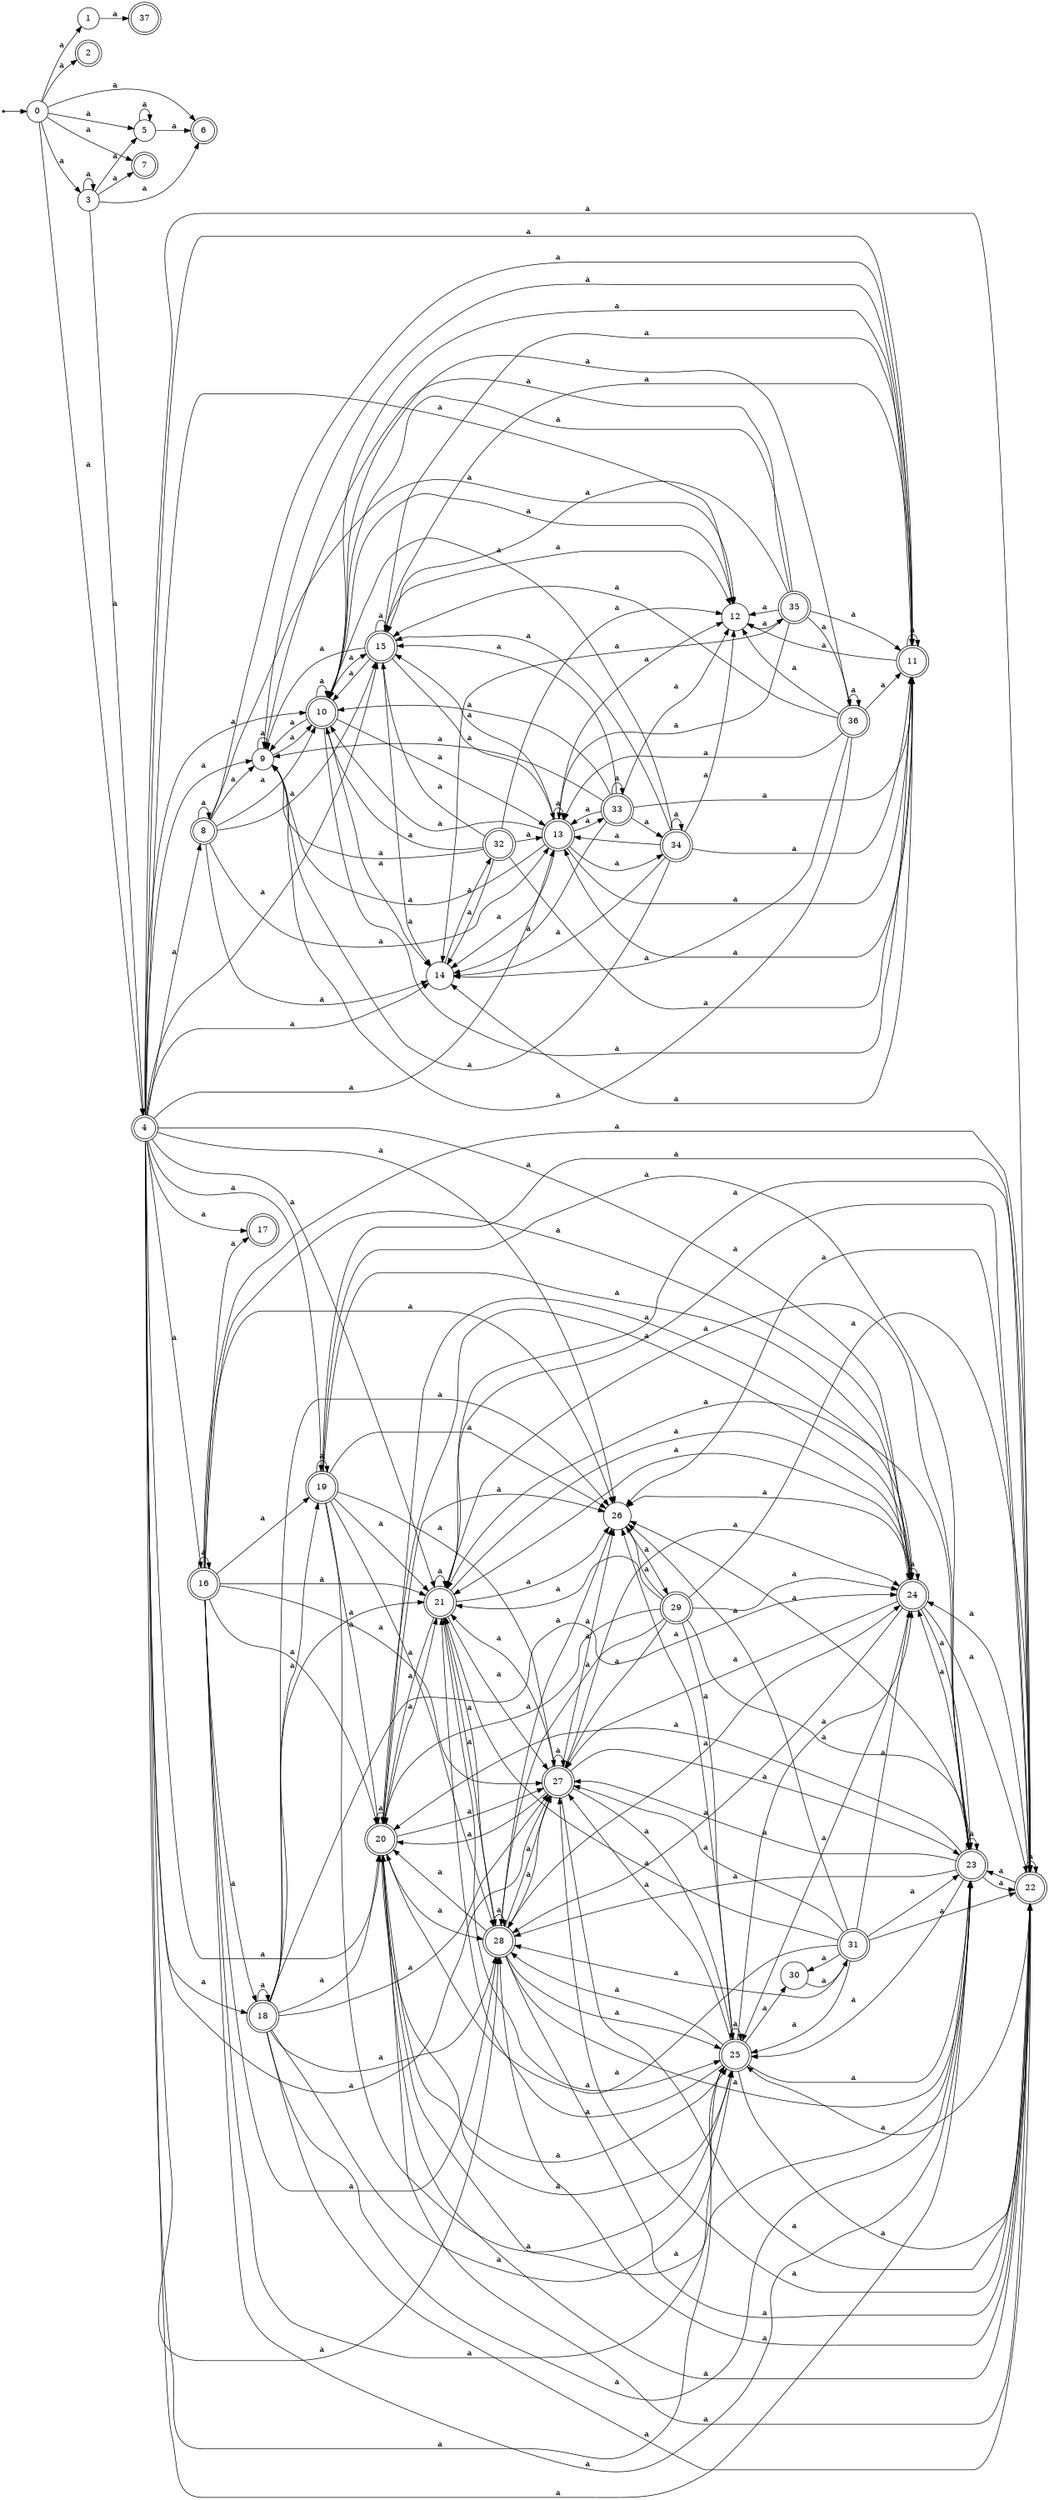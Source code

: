 digraph finite_state_machine {
rankdir=LR;
size="20,20";
node [shape = point]; "dummy0"
node [shape = circle]; "0";
"dummy0" -> "0";
node [shape = circle]; "1";
node [shape = doublecircle]; "2";node [shape = circle]; "3";
node [shape = doublecircle]; "4";node [shape = circle]; "5";
node [shape = doublecircle]; "6";node [shape = doublecircle]; "7";node [shape = doublecircle]; "8";node [shape = circle]; "9";
node [shape = doublecircle]; "10";node [shape = doublecircle]; "11";node [shape = circle]; "12";
node [shape = doublecircle]; "13";node [shape = circle]; "14";
node [shape = doublecircle]; "15";node [shape = doublecircle]; "16";node [shape = doublecircle]; "17";node [shape = doublecircle]; "18";node [shape = doublecircle]; "19";node [shape = doublecircle]; "20";node [shape = doublecircle]; "21";node [shape = doublecircle]; "22";node [shape = doublecircle]; "23";node [shape = doublecircle]; "24";node [shape = doublecircle]; "25";node [shape = circle]; "26";
node [shape = doublecircle]; "27";node [shape = doublecircle]; "28";node [shape = doublecircle]; "29";node [shape = circle]; "30";
node [shape = doublecircle]; "31";node [shape = doublecircle]; "32";node [shape = doublecircle]; "33";node [shape = doublecircle]; "34";node [shape = doublecircle]; "35";node [shape = doublecircle]; "36";node [shape = doublecircle]; "37";"0" -> "1" [label = "a"];
 "0" -> "2" [label = "a"];
 "0" -> "3" [label = "a"];
 "0" -> "4" [label = "a"];
 "0" -> "5" [label = "a"];
 "0" -> "6" [label = "a"];
 "0" -> "7" [label = "a"];
 "5" -> "5" [label = "a"];
 "5" -> "6" [label = "a"];
 "4" -> "8" [label = "a"];
 "4" -> "9" [label = "a"];
 "4" -> "10" [label = "a"];
 "4" -> "11" [label = "a"];
 "4" -> "12" [label = "a"];
 "4" -> "13" [label = "a"];
 "4" -> "14" [label = "a"];
 "4" -> "15" [label = "a"];
 "4" -> "16" [label = "a"];
 "4" -> "17" [label = "a"];
 "4" -> "18" [label = "a"];
 "4" -> "19" [label = "a"];
 "4" -> "20" [label = "a"];
 "4" -> "21" [label = "a"];
 "4" -> "22" [label = "a"];
 "4" -> "23" [label = "a"];
 "4" -> "24" [label = "a"];
 "4" -> "25" [label = "a"];
 "4" -> "26" [label = "a"];
 "4" -> "27" [label = "a"];
 "4" -> "28" [label = "a"];
 "28" -> "20" [label = "a"];
 "28" -> "21" [label = "a"];
 "28" -> "22" [label = "a"];
 "28" -> "23" [label = "a"];
 "28" -> "24" [label = "a"];
 "28" -> "25" [label = "a"];
 "28" -> "26" [label = "a"];
 "28" -> "27" [label = "a"];
 "28" -> "28" [label = "a"];
 "27" -> "20" [label = "a"];
 "27" -> "21" [label = "a"];
 "27" -> "22" [label = "a"];
 "27" -> "23" [label = "a"];
 "27" -> "24" [label = "a"];
 "27" -> "25" [label = "a"];
 "27" -> "26" [label = "a"];
 "27" -> "27" [label = "a"];
 "27" -> "28" [label = "a"];
 "26" -> "29" [label = "a"];
 "29" -> "20" [label = "a"];
 "29" -> "21" [label = "a"];
 "29" -> "22" [label = "a"];
 "29" -> "23" [label = "a"];
 "29" -> "24" [label = "a"];
 "29" -> "25" [label = "a"];
 "29" -> "26" [label = "a"];
 "29" -> "27" [label = "a"];
 "29" -> "28" [label = "a"];
 "25" -> "20" [label = "a"];
 "25" -> "21" [label = "a"];
 "25" -> "22" [label = "a"];
 "25" -> "23" [label = "a"];
 "25" -> "24" [label = "a"];
 "25" -> "25" [label = "a"];
 "25" -> "26" [label = "a"];
 "25" -> "27" [label = "a"];
 "25" -> "28" [label = "a"];
 "25" -> "30" [label = "a"];
 "30" -> "31" [label = "a"];
 "31" -> "20" [label = "a"];
 "31" -> "21" [label = "a"];
 "31" -> "22" [label = "a"];
 "31" -> "23" [label = "a"];
 "31" -> "24" [label = "a"];
 "31" -> "25" [label = "a"];
 "31" -> "26" [label = "a"];
 "31" -> "27" [label = "a"];
 "31" -> "28" [label = "a"];
 "31" -> "30" [label = "a"];
 "24" -> "20" [label = "a"];
 "24" -> "21" [label = "a"];
 "24" -> "22" [label = "a"];
 "24" -> "23" [label = "a"];
 "24" -> "24" [label = "a"];
 "24" -> "25" [label = "a"];
 "24" -> "26" [label = "a"];
 "24" -> "27" [label = "a"];
 "24" -> "28" [label = "a"];
 "23" -> "20" [label = "a"];
 "23" -> "21" [label = "a"];
 "23" -> "22" [label = "a"];
 "23" -> "23" [label = "a"];
 "23" -> "24" [label = "a"];
 "23" -> "25" [label = "a"];
 "23" -> "26" [label = "a"];
 "23" -> "27" [label = "a"];
 "23" -> "28" [label = "a"];
 "22" -> "20" [label = "a"];
 "22" -> "21" [label = "a"];
 "22" -> "22" [label = "a"];
 "22" -> "23" [label = "a"];
 "22" -> "24" [label = "a"];
 "22" -> "25" [label = "a"];
 "22" -> "26" [label = "a"];
 "22" -> "27" [label = "a"];
 "22" -> "28" [label = "a"];
 "21" -> "20" [label = "a"];
 "21" -> "21" [label = "a"];
 "21" -> "22" [label = "a"];
 "21" -> "23" [label = "a"];
 "21" -> "24" [label = "a"];
 "21" -> "25" [label = "a"];
 "21" -> "26" [label = "a"];
 "21" -> "27" [label = "a"];
 "21" -> "28" [label = "a"];
 "20" -> "20" [label = "a"];
 "20" -> "21" [label = "a"];
 "20" -> "22" [label = "a"];
 "20" -> "23" [label = "a"];
 "20" -> "24" [label = "a"];
 "20" -> "25" [label = "a"];
 "20" -> "26" [label = "a"];
 "20" -> "27" [label = "a"];
 "20" -> "28" [label = "a"];
 "19" -> "19" [label = "a"];
 "19" -> "20" [label = "a"];
 "19" -> "21" [label = "a"];
 "19" -> "22" [label = "a"];
 "19" -> "23" [label = "a"];
 "19" -> "24" [label = "a"];
 "19" -> "25" [label = "a"];
 "19" -> "26" [label = "a"];
 "19" -> "27" [label = "a"];
 "19" -> "28" [label = "a"];
 "18" -> "18" [label = "a"];
 "18" -> "19" [label = "a"];
 "18" -> "20" [label = "a"];
 "18" -> "21" [label = "a"];
 "18" -> "22" [label = "a"];
 "18" -> "23" [label = "a"];
 "18" -> "24" [label = "a"];
 "18" -> "25" [label = "a"];
 "18" -> "26" [label = "a"];
 "18" -> "27" [label = "a"];
 "18" -> "28" [label = "a"];
 "16" -> "16" [label = "a"];
 "16" -> "17" [label = "a"];
 "16" -> "18" [label = "a"];
 "16" -> "19" [label = "a"];
 "16" -> "20" [label = "a"];
 "16" -> "21" [label = "a"];
 "16" -> "22" [label = "a"];
 "16" -> "23" [label = "a"];
 "16" -> "24" [label = "a"];
 "16" -> "25" [label = "a"];
 "16" -> "26" [label = "a"];
 "16" -> "27" [label = "a"];
 "16" -> "28" [label = "a"];
 "15" -> "9" [label = "a"];
 "15" -> "10" [label = "a"];
 "15" -> "11" [label = "a"];
 "15" -> "12" [label = "a"];
 "15" -> "13" [label = "a"];
 "15" -> "14" [label = "a"];
 "15" -> "15" [label = "a"];
 "14" -> "32" [label = "a"];
 "32" -> "9" [label = "a"];
 "32" -> "10" [label = "a"];
 "32" -> "11" [label = "a"];
 "32" -> "12" [label = "a"];
 "32" -> "13" [label = "a"];
 "32" -> "14" [label = "a"];
 "32" -> "15" [label = "a"];
 "13" -> "33" [label = "a"];
 "13" -> "34" [label = "a"];
 "13" -> "9" [label = "a"];
 "13" -> "10" [label = "a"];
 "13" -> "11" [label = "a"];
 "13" -> "12" [label = "a"];
 "13" -> "13" [label = "a"];
 "13" -> "14" [label = "a"];
 "13" -> "15" [label = "a"];
 "34" -> "34" [label = "a"];
 "34" -> "9" [label = "a"];
 "34" -> "10" [label = "a"];
 "34" -> "11" [label = "a"];
 "34" -> "12" [label = "a"];
 "34" -> "13" [label = "a"];
 "34" -> "14" [label = "a"];
 "34" -> "15" [label = "a"];
 "33" -> "33" [label = "a"];
 "33" -> "34" [label = "a"];
 "33" -> "9" [label = "a"];
 "33" -> "10" [label = "a"];
 "33" -> "11" [label = "a"];
 "33" -> "12" [label = "a"];
 "33" -> "13" [label = "a"];
 "33" -> "14" [label = "a"];
 "33" -> "15" [label = "a"];
 "12" -> "35" [label = "a"];
 "35" -> "36" [label = "a"];
 "35" -> "9" [label = "a"];
 "35" -> "10" [label = "a"];
 "35" -> "11" [label = "a"];
 "35" -> "12" [label = "a"];
 "35" -> "13" [label = "a"];
 "35" -> "14" [label = "a"];
 "35" -> "15" [label = "a"];
 "36" -> "36" [label = "a"];
 "36" -> "9" [label = "a"];
 "36" -> "10" [label = "a"];
 "36" -> "11" [label = "a"];
 "36" -> "12" [label = "a"];
 "36" -> "13" [label = "a"];
 "36" -> "14" [label = "a"];
 "36" -> "15" [label = "a"];
 "11" -> "9" [label = "a"];
 "11" -> "10" [label = "a"];
 "11" -> "11" [label = "a"];
 "11" -> "12" [label = "a"];
 "11" -> "13" [label = "a"];
 "11" -> "14" [label = "a"];
 "11" -> "15" [label = "a"];
 "10" -> "9" [label = "a"];
 "10" -> "10" [label = "a"];
 "10" -> "11" [label = "a"];
 "10" -> "12" [label = "a"];
 "10" -> "13" [label = "a"];
 "10" -> "14" [label = "a"];
 "10" -> "15" [label = "a"];
 "9" -> "9" [label = "a"];
 "9" -> "10" [label = "a"];
 "8" -> "8" [label = "a"];
 "8" -> "9" [label = "a"];
 "8" -> "10" [label = "a"];
 "8" -> "11" [label = "a"];
 "8" -> "12" [label = "a"];
 "8" -> "13" [label = "a"];
 "8" -> "14" [label = "a"];
 "8" -> "15" [label = "a"];
 "3" -> "3" [label = "a"];
 "3" -> "4" [label = "a"];
 "3" -> "5" [label = "a"];
 "3" -> "6" [label = "a"];
 "3" -> "7" [label = "a"];
 "1" -> "37" [label = "a"];
 }
